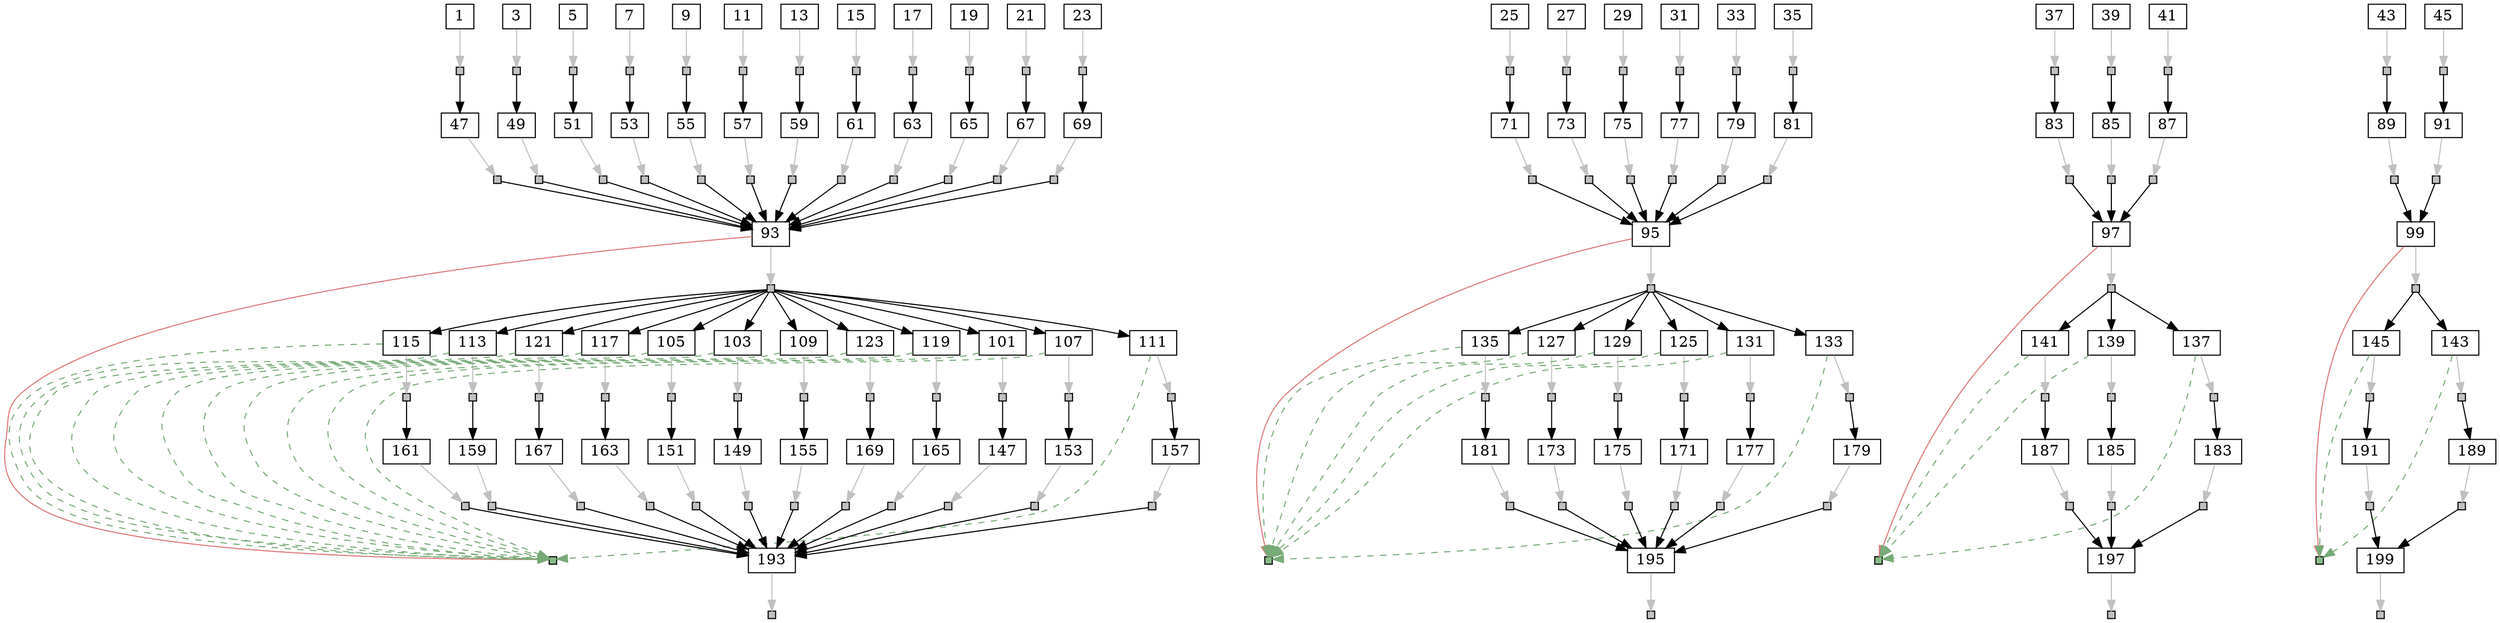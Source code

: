 strict digraph  {
	node [label="\N"];
	1	 [height=0,
		shape=rect,
		size=17.81,
		width=0];
	2	 [fillcolor=gray,
		height=0.1,
		label="",
		shape=rect,
		size=0,
		style=filled,
		width=0.1];
	1 -> 2	 [color=gray,
		size=41500484.0];
	47	 [height=0,
		shape=rect,
		size=607.35,
		width=0];
	2 -> 47	 [size=982130.0];
	3	 [height=0,
		shape=rect,
		size=18.54,
		width=0];
	4	 [fillcolor=gray,
		height=0.1,
		label="",
		shape=rect,
		size=0,
		style=filled,
		width=0.1];
	3 -> 4	 [color=gray,
		size=41581878.0];
	49	 [height=0,
		shape=rect,
		size=257.09,
		width=0];
	4 -> 49	 [size=1023849.0];
	5	 [height=0,
		shape=rect,
		size=19.18,
		width=0];
	6	 [fillcolor=gray,
		height=0.1,
		label="",
		shape=rect,
		size=0,
		style=filled,
		width=0.1];
	5 -> 6	 [color=gray,
		size=41485071.0];
	51	 [height=0,
		shape=rect,
		size=603.73,
		width=0];
	6 -> 51	 [size=1013137.0];
	7	 [height=0,
		shape=rect,
		size=18.12,
		width=0];
	8	 [fillcolor=gray,
		height=0.1,
		label="",
		shape=rect,
		size=0,
		style=filled,
		width=0.1];
	7 -> 8	 [color=gray,
		size=41517522.0];
	53	 [height=0,
		shape=rect,
		size=505.58,
		width=0];
	8 -> 53	 [size=991240.0];
	9	 [height=0,
		shape=rect,
		size=18.77,
		width=0];
	10	 [fillcolor=gray,
		height=0.1,
		label="",
		shape=rect,
		size=0,
		style=filled,
		width=0.1];
	9 -> 10	 [color=gray,
		size=41470809.0];
	55	 [height=0,
		shape=rect,
		size=314.71,
		width=0];
	10 -> 55	 [size=981524.0];
	11	 [height=0,
		shape=rect,
		size=18.5,
		width=0];
	12	 [fillcolor=gray,
		height=0.1,
		label="",
		shape=rect,
		size=0,
		style=filled,
		width=0.1];
	11 -> 12	 [color=gray,
		size=41595502.0];
	57	 [height=0,
		shape=rect,
		size=345.04,
		width=0];
	12 -> 57	 [size=1019094.0];
	13	 [height=0,
		shape=rect,
		size=18.03,
		width=0];
	14	 [fillcolor=gray,
		height=0.1,
		label="",
		shape=rect,
		size=0,
		style=filled,
		width=0.1];
	13 -> 14	 [color=gray,
		size=41472426.0];
	59	 [height=0,
		shape=rect,
		size=457.73,
		width=0];
	14 -> 59	 [size=945998.0];
	15	 [height=0,
		shape=rect,
		size=17.99,
		width=0];
	16	 [fillcolor=gray,
		height=0.1,
		label="",
		shape=rect,
		size=0,
		style=filled,
		width=0.1];
	15 -> 16	 [color=gray,
		size=41513361.0];
	61	 [height=0,
		shape=rect,
		size=486.41,
		width=0];
	16 -> 61	 [size=1008341.0];
	17	 [height=0,
		shape=rect,
		size=17.73,
		width=0];
	18	 [fillcolor=gray,
		height=0.1,
		label="",
		shape=rect,
		size=0,
		style=filled,
		width=0.1];
	17 -> 18	 [color=gray,
		size=41490016.0];
	63	 [height=0,
		shape=rect,
		size=575.47,
		width=0];
	18 -> 63	 [size=987558.0];
	19	 [height=0,
		shape=rect,
		size=17.7,
		width=0];
	20	 [fillcolor=gray,
		height=0.1,
		label="",
		shape=rect,
		size=0,
		style=filled,
		width=0.1];
	19 -> 20	 [color=gray,
		size=41530457.0];
	65	 [height=0,
		shape=rect,
		size=359.48,
		width=0];
	20 -> 65	 [size=997591.0];
	21	 [height=0,
		shape=rect,
		size=18.01,
		width=0];
	22	 [fillcolor=gray,
		height=0.1,
		label="",
		shape=rect,
		size=0,
		style=filled,
		width=0.1];
	21 -> 22	 [color=gray,
		size=41448097.0];
	67	 [height=0,
		shape=rect,
		size=436.12,
		width=0];
	22 -> 67	 [size=976832.0];
	23	 [height=0,
		shape=rect,
		size=17.97,
		width=0];
	24	 [fillcolor=gray,
		height=0.1,
		label="",
		shape=rect,
		size=0,
		style=filled,
		width=0.1];
	23 -> 24	 [color=gray,
		size=41544656.0];
	69	 [height=0,
		shape=rect,
		size=644.47,
		width=0];
	24 -> 69	 [size=1005101.0];
	25	 [height=0,
		shape=rect,
		size=18.43,
		width=0];
	26	 [fillcolor=gray,
		height=0.1,
		label="",
		shape=rect,
		size=0,
		style=filled,
		width=0.1];
	25 -> 26	 [color=gray,
		size=41532433.0];
	71	 [height=0,
		shape=rect,
		size=683.52,
		width=0];
	26 -> 71	 [size=1017471.0];
	27	 [height=0,
		shape=rect,
		size=17.81,
		width=0];
	28	 [fillcolor=gray,
		height=0.1,
		label="",
		shape=rect,
		size=0,
		style=filled,
		width=0.1];
	27 -> 28	 [color=gray,
		size=41506380.0];
	73	 [height=0,
		shape=rect,
		size=385.63,
		width=0];
	28 -> 73	 [size=989897.0];
	29	 [height=0,
		shape=rect,
		size=17.97,
		width=0];
	30	 [fillcolor=gray,
		height=0.1,
		label="",
		shape=rect,
		size=0,
		style=filled,
		width=0.1];
	29 -> 30	 [color=gray,
		size=41546282.0];
	75	 [height=0,
		shape=rect,
		size=516.67,
		width=0];
	30 -> 75	 [size=1002999.0];
	31	 [height=0,
		shape=rect,
		size=17.38,
		width=0];
	32	 [fillcolor=gray,
		height=0.1,
		label="",
		shape=rect,
		size=0,
		style=filled,
		width=0.1];
	31 -> 32	 [color=gray,
		size=41510706.0];
	77	 [height=0,
		shape=rect,
		size=519.84,
		width=0];
	32 -> 77	 [size=1004167.0];
	33	 [height=0,
		shape=rect,
		size=17.77,
		width=0];
	34	 [fillcolor=gray,
		height=0.1,
		label="",
		shape=rect,
		size=0,
		style=filled,
		width=0.1];
	33 -> 34	 [color=gray,
		size=41515292.0];
	79	 [height=0,
		shape=rect,
		size=331.85,
		width=0];
	34 -> 79	 [size=994116.0];
	35	 [height=0,
		shape=rect,
		size=18.39,
		width=0];
	36	 [fillcolor=gray,
		height=0.1,
		label="",
		shape=rect,
		size=0,
		style=filled,
		width=0.1];
	35 -> 36	 [color=gray,
		size=41495407.0];
	81	 [height=0,
		shape=rect,
		size=313.5,
		width=0];
	36 -> 81	 [size=981208.0];
	37	 [height=0,
		shape=rect,
		size=17.94,
		width=0];
	38	 [fillcolor=gray,
		height=0.1,
		label="",
		shape=rect,
		size=0,
		style=filled,
		width=0.1];
	37 -> 38	 [color=gray,
		size=41516389.0];
	83	 [height=0,
		shape=rect,
		size=622.37,
		width=0];
	38 -> 83	 [size=987236.0];
	39	 [height=0,
		shape=rect,
		size=18.16,
		width=0];
	40	 [fillcolor=gray,
		height=0.1,
		label="",
		shape=rect,
		size=0,
		style=filled,
		width=0.1];
	39 -> 40	 [color=gray,
		size=41475579.0];
	85	 [height=0,
		shape=rect,
		size=332.31,
		width=0];
	40 -> 85	 [size=983638.0];
	41	 [height=0,
		shape=rect,
		size=18.34,
		width=0];
	42	 [fillcolor=gray,
		height=0.1,
		label="",
		shape=rect,
		size=0,
		style=filled,
		width=0.1];
	41 -> 42	 [color=gray,
		size=41539545.0];
	87	 [height=0,
		shape=rect,
		size=254.96,
		width=0];
	42 -> 87	 [size=1016675.0];
	43	 [height=0,
		shape=rect,
		size=17.34,
		width=0];
	44	 [fillcolor=gray,
		height=0.1,
		label="",
		shape=rect,
		size=0,
		style=filled,
		width=0.1];
	43 -> 44	 [color=gray,
		size=41528532.0];
	89	 [height=0,
		shape=rect,
		size=657.29,
		width=0];
	44 -> 89	 [size=1025987.0];
	45	 [height=0,
		shape=rect,
		size=18.23,
		width=0];
	46	 [fillcolor=gray,
		height=0.1,
		label="",
		shape=rect,
		size=0,
		style=filled,
		width=0.1];
	45 -> 46	 [color=gray,
		size=41491118.0];
	91	 [height=0,
		shape=rect,
		size=241.85,
		width=0];
	46 -> 91	 [size=974090.0];
	48	 [fillcolor=gray,
		height=0.1,
		label="",
		shape=rect,
		size=0,
		style=filled,
		width=0.1];
	47 -> 48	 [color=gray,
		size=43175281.0];
	93	 [height=0,
		shape=rect,
		size=4.87,
		width=0];
	48 -> 93	 [size=235504.0];
	50	 [fillcolor=gray,
		height=0.1,
		label="",
		shape=rect,
		size=0,
		style=filled,
		width=0.1];
	49 -> 50	 [color=gray,
		size=43237706.0];
	50 -> 93	 [size=258254.0];
	52	 [fillcolor=gray,
		height=0.1,
		label="",
		shape=rect,
		size=0,
		style=filled,
		width=0.1];
	51 -> 52	 [color=gray,
		size=43131446.0];
	52 -> 93	 [size=238089.0];
	54	 [fillcolor=gray,
		height=0.1,
		label="",
		shape=rect,
		size=0,
		style=filled,
		width=0.1];
	53 -> 54	 [color=gray,
		size=43372185.0];
	54 -> 93	 [size=424480.0];
	56	 [fillcolor=gray,
		height=0.1,
		label="",
		shape=rect,
		size=0,
		style=filled,
		width=0.1];
	55 -> 56	 [color=gray,
		size=43261452.0];
	56 -> 93	 [size=350744.0];
	58	 [fillcolor=gray,
		height=0.1,
		label="",
		shape=rect,
		size=0,
		style=filled,
		width=0.1];
	57 -> 58	 [color=gray,
		size=43415222.0];
	58 -> 93	 [size=417391.0];
	60	 [fillcolor=gray,
		height=0.1,
		label="",
		shape=rect,
		size=0,
		style=filled,
		width=0.1];
	59 -> 60	 [color=gray,
		size=43127484.0];
	60 -> 93	 [size=179633.0];
	62	 [fillcolor=gray,
		height=0.1,
		label="",
		shape=rect,
		size=0,
		style=filled,
		width=0.1];
	61 -> 62	 [color=gray,
		size=43234142.0];
	62 -> 93	 [size=307699.0];
	64	 [fillcolor=gray,
		height=0.1,
		label="",
		shape=rect,
		size=0,
		style=filled,
		width=0.1];
	63 -> 64	 [color=gray,
		size=43345391.0];
	64 -> 93	 [size=421510.0];
	66	 [fillcolor=gray,
		height=0.1,
		label="",
		shape=rect,
		size=0,
		style=filled,
		width=0.1];
	65 -> 66	 [color=gray,
		size=43417128.0];
	66 -> 93	 [size=462839.0];
	68	 [fillcolor=gray,
		height=0.1,
		label="",
		shape=rect,
		size=0,
		style=filled,
		width=0.1];
	67 -> 68	 [color=gray,
		size=43083857.0];
	68 -> 93	 [size=191169.0];
	70	 [fillcolor=gray,
		height=0.1,
		label="",
		shape=rect,
		size=0,
		style=filled,
		width=0.1];
	69 -> 70	 [color=gray,
		size=43121980.0];
	70 -> 93	 [size=161002.0];
	72	 [fillcolor=gray,
		height=0.1,
		label="",
		shape=rect,
		size=0,
		style=filled,
		width=0.1];
	71 -> 72	 [color=gray,
		size=43297357.0];
	95	 [height=0,
		shape=rect,
		size=5.09,
		width=0];
	72 -> 95	 [size=360972.0];
	74	 [fillcolor=gray,
		height=0.1,
		label="",
		shape=rect,
		size=0,
		style=filled,
		width=0.1];
	73 -> 74	 [color=gray,
		size=43113959.0];
	74 -> 95	 [size=176053.0];
	76	 [fillcolor=gray,
		height=0.1,
		label="",
		shape=rect,
		size=0,
		style=filled,
		width=0.1];
	75 -> 76	 [color=gray,
		size=43296325.0];
	76 -> 95	 [size=331619.0];
	78	 [fillcolor=gray,
		height=0.1,
		label="",
		shape=rect,
		size=0,
		style=filled,
		width=0.1];
	77 -> 78	 [color=gray,
		size=43389667.0];
	78 -> 95	 [size=461705.0];
	80	 [fillcolor=gray,
		height=0.1,
		label="",
		shape=rect,
		size=0,
		style=filled,
		width=0.1];
	79 -> 80	 [color=gray,
		size=43261326.0];
	80 -> 95	 [size=318727.0];
	82	 [fillcolor=gray,
		height=0.1,
		label="",
		shape=rect,
		size=0,
		style=filled,
		width=0.1];
	81 -> 82	 [color=gray,
		size=43229553.0];
	82 -> 95	 [size=293931.0];
	84	 [fillcolor=gray,
		height=0.1,
		label="",
		shape=rect,
		size=0,
		style=filled,
		width=0.1];
	83 -> 84	 [color=gray,
		size=43285220.0];
	97	 [height=0,
		shape=rect,
		size=5.3,
		width=0];
	84 -> 97	 [size=334644.0];
	86	 [fillcolor=gray,
		height=0.1,
		label="",
		shape=rect,
		size=0,
		style=filled,
		width=0.1];
	85 -> 86	 [color=gray,
		size=43087740.0];
	86 -> 97	 [size=174376.0];
	88	 [fillcolor=gray,
		height=0.1,
		label="",
		shape=rect,
		size=0,
		style=filled,
		width=0.1];
	87 -> 88	 [color=gray,
		size=43131443.0];
	88 -> 97	 [size=187150.0];
	90	 [fillcolor=gray,
		height=0.1,
		label="",
		shape=rect,
		size=0,
		style=filled,
		width=0.1];
	89 -> 90	 [color=gray,
		size=43376548.0];
	99	 [height=0,
		shape=rect,
		size=5.34,
		width=0];
	90 -> 99	 [size=452580.0];
	92	 [fillcolor=gray,
		height=0.1,
		label="",
		shape=rect,
		size=0,
		style=filled,
		width=0.1];
	91 -> 92	 [color=gray,
		size=43101792.0];
	92 -> 99	 [size=163341.0];
	94	 [fillcolor=gray,
		height=0.1,
		label="",
		shape=rect,
		size=0,
		style=filled,
		width=0.1];
	93 -> 94	 [color=gray,
		size=30173.0];
	201	 [fillcolor="#88bb88",
		height=0.1,
		label="",
		shape=rect,
		size=0,
		style=filled,
		width=0.1];
	93 -> 201	 [color="#dd7777",
		size=166304.0,
		weight=0];
	101	 [height=0,
		shape=rect,
		size=5.09,
		width=0];
	94 -> 101	 [size=0];
	103	 [height=0,
		shape=rect,
		size=5.12,
		width=0];
	94 -> 103	 [size=0];
	105	 [height=0,
		shape=rect,
		size=6.36,
		width=0];
	94 -> 105	 [size=0];
	107	 [height=0,
		shape=rect,
		size=4.82,
		width=0];
	94 -> 107	 [size=0];
	109	 [height=0,
		shape=rect,
		size=5.44,
		width=0];
	94 -> 109	 [size=0];
	111	 [height=0,
		shape=rect,
		size=5.1,
		width=0];
	94 -> 111	 [size=0];
	113	 [height=0,
		shape=rect,
		size=4.63,
		width=0];
	94 -> 113	 [size=0];
	115	 [height=0,
		shape=rect,
		size=5.28,
		width=0];
	94 -> 115	 [size=0];
	117	 [height=0,
		shape=rect,
		size=4.84,
		width=0];
	94 -> 117	 [size=0];
	119	 [height=0,
		shape=rect,
		size=5.21,
		width=0];
	94 -> 119	 [size=0];
	121	 [height=0,
		shape=rect,
		size=4.85,
		width=0];
	94 -> 121	 [size=0];
	123	 [height=0,
		shape=rect,
		size=5.07,
		width=0];
	94 -> 123	 [size=0];
	96	 [fillcolor=gray,
		height=0.1,
		label="",
		shape=rect,
		size=0,
		style=filled,
		width=0.1];
	95 -> 96	 [color=gray,
		size=17079.0];
	202	 [fillcolor="#88bb88",
		height=0.1,
		label="",
		shape=rect,
		size=0,
		style=filled,
		width=0.1];
	95 -> 202	 [color="#dd7777",
		size=166304.0,
		weight=0];
	125	 [height=0,
		shape=rect,
		size=4.91,
		width=0];
	96 -> 125	 [size=0];
	127	 [height=0,
		shape=rect,
		size=5.13,
		width=0];
	96 -> 127	 [size=0];
	129	 [height=0,
		shape=rect,
		size=4.78,
		width=0];
	96 -> 129	 [size=0];
	131	 [height=0,
		shape=rect,
		size=5.36,
		width=0];
	96 -> 131	 [size=0];
	133	 [height=0,
		shape=rect,
		size=5.14,
		width=0];
	96 -> 133	 [size=0];
	135	 [height=0,
		shape=rect,
		size=5.52,
		width=0];
	96 -> 135	 [size=0];
	98	 [fillcolor=gray,
		height=0.1,
		label="",
		shape=rect,
		size=0,
		style=filled,
		width=0.1];
	97 -> 98	 [color=gray,
		size=19499.0];
	203	 [fillcolor="#88bb88",
		height=0.1,
		label="",
		shape=rect,
		size=0,
		style=filled,
		width=0.1];
	97 -> 203	 [color="#dd7777",
		size=166304.0,
		weight=0];
	137	 [height=0,
		shape=rect,
		size=5.12,
		width=0];
	98 -> 137	 [size=0];
	139	 [height=0,
		shape=rect,
		size=5.22,
		width=0];
	98 -> 139	 [size=0];
	141	 [height=0,
		shape=rect,
		size=5.82,
		width=0];
	98 -> 141	 [size=0];
	100	 [fillcolor=gray,
		height=0.1,
		label="",
		shape=rect,
		size=0,
		style=filled,
		width=0.1];
	99 -> 100	 [color=gray,
		size=32010.0];
	204	 [fillcolor="#88bb88",
		height=0.1,
		label="",
		shape=rect,
		size=0,
		style=filled,
		width=0.1];
	99 -> 204	 [color="#dd7777",
		size=166304.0,
		weight=0];
	143	 [height=0,
		shape=rect,
		size=5.34,
		width=0];
	100 -> 143	 [size=0];
	145	 [height=0,
		shape=rect,
		size=5.48,
		width=0];
	100 -> 145	 [size=0];
	102	 [fillcolor=gray,
		height=0.1,
		label="",
		shape=rect,
		size=0,
		style=filled,
		width=0.1];
	101 -> 102	 [color=gray,
		size=46960.0];
	101 -> 201	 [color="#77aa77",
		size=0,
		style=dashed,
		weight=0];
	147	 [height=0,
		shape=rect,
		size=302.74,
		width=0];
	102 -> 147	 [size=16787.0];
	104	 [fillcolor=gray,
		height=0.1,
		label="",
		shape=rect,
		size=0,
		style=filled,
		width=0.1];
	103 -> 104	 [color=gray,
		size=40016.0];
	103 -> 201	 [color="#77aa77",
		size=0,
		style=dashed,
		weight=0];
	149	 [height=0,
		shape=rect,
		size=411.78,
		width=0];
	104 -> 149	 [size=9843.0];
	106	 [fillcolor=gray,
		height=0.1,
		label="",
		shape=rect,
		size=0,
		style=filled,
		width=0.1];
	105 -> 106	 [color=gray,
		size=45460.0];
	105 -> 201	 [color="#77aa77",
		size=0,
		style=dashed,
		weight=0];
	151	 [height=0,
		shape=rect,
		size=331.87,
		width=0];
	106 -> 151	 [size=15287.0];
	108	 [fillcolor=gray,
		height=0.1,
		label="",
		shape=rect,
		size=0,
		style=filled,
		width=0.1];
	107 -> 108	 [color=gray,
		size=44505.0];
	107 -> 201	 [color="#77aa77",
		size=0,
		style=dashed,
		weight=0];
	153	 [height=0,
		shape=rect,
		size=239.41,
		width=0];
	108 -> 153	 [size=14332.0];
	110	 [fillcolor=gray,
		height=0.1,
		label="",
		shape=rect,
		size=0,
		style=filled,
		width=0.1];
	109 -> 110	 [color=gray,
		size=49023.0];
	109 -> 201	 [color="#77aa77",
		size=0,
		style=dashed,
		weight=0];
	155	 [height=0,
		shape=rect,
		size=541.09,
		width=0];
	110 -> 155	 [size=18850.0];
	112	 [fillcolor=gray,
		height=0.1,
		label="",
		shape=rect,
		size=0,
		style=filled,
		width=0.1];
	111 -> 112	 [color=gray,
		size=49341.0];
	111 -> 201	 [color="#77aa77",
		size=0,
		style=dashed,
		weight=0];
	157	 [height=0,
		shape=rect,
		size=406.89,
		width=0];
	112 -> 157	 [size=19168.0];
	114	 [fillcolor=gray,
		height=0.1,
		label="",
		shape=rect,
		size=0,
		style=filled,
		width=0.1];
	113 -> 114	 [color=gray,
		size=44617.0];
	113 -> 201	 [color="#77aa77",
		size=0,
		style=dashed,
		weight=0];
	159	 [height=0,
		shape=rect,
		size=289.07,
		width=0];
	114 -> 159	 [size=14444.0];
	116	 [fillcolor=gray,
		height=0.1,
		label="",
		shape=rect,
		size=0,
		style=filled,
		width=0.1];
	115 -> 116	 [color=gray,
		size=39839.0];
	115 -> 201	 [color="#77aa77",
		size=0,
		style=dashed,
		weight=0];
	161	 [height=0,
		shape=rect,
		size=409.75,
		width=0];
	116 -> 161	 [size=9666.0];
	118	 [fillcolor=gray,
		height=0.1,
		label="",
		shape=rect,
		size=0,
		style=filled,
		width=0.1];
	117 -> 118	 [color=gray,
		size=36629.0];
	117 -> 201	 [color="#77aa77",
		size=0,
		style=dashed,
		weight=0];
	163	 [height=0,
		shape=rect,
		size=473.05,
		width=0];
	118 -> 163	 [size=6456.0];
	120	 [fillcolor=gray,
		height=0.1,
		label="",
		shape=rect,
		size=0,
		style=filled,
		width=0.1];
	119 -> 120	 [color=gray,
		size=40518.0];
	119 -> 201	 [color="#77aa77",
		size=0,
		style=dashed,
		weight=0];
	165	 [height=0,
		shape=rect,
		size=392.62,
		width=0];
	120 -> 165	 [size=10345.0];
	122	 [fillcolor=gray,
		height=0.1,
		label="",
		shape=rect,
		size=0,
		style=filled,
		width=0.1];
	121 -> 122	 [color=gray,
		size=39458.0];
	121 -> 201	 [color="#77aa77",
		size=0,
		style=dashed,
		weight=0];
	167	 [height=0,
		shape=rect,
		size=305.39,
		width=0];
	122 -> 167	 [size=9285.0];
	124	 [fillcolor=gray,
		height=0.1,
		label="",
		shape=rect,
		size=0,
		style=filled,
		width=0.1];
	123 -> 124	 [color=gray,
		size=40006.0];
	123 -> 201	 [color="#77aa77",
		size=0,
		style=dashed,
		weight=0];
	169	 [height=0,
		shape=rect,
		size=555.97,
		width=0];
	124 -> 169	 [size=9833.0];
	126	 [fillcolor=gray,
		height=0.1,
		label="",
		shape=rect,
		size=0,
		style=filled,
		width=0.1];
	125 -> 126	 [color=gray,
		size=27359.0];
	125 -> 202	 [color="#77aa77",
		size=0,
		style=dashed,
		weight=0];
	171	 [height=0,
		shape=rect,
		size=251.45,
		width=0];
	126 -> 171	 [size=10280.0];
	128	 [fillcolor=gray,
		height=0.1,
		label="",
		shape=rect,
		size=0,
		style=filled,
		width=0.1];
	127 -> 128	 [color=gray,
		size=26160.0];
	127 -> 202	 [color="#77aa77",
		size=0,
		style=dashed,
		weight=0];
	173	 [height=0,
		shape=rect,
		size=403.43,
		width=0];
	128 -> 173	 [size=9081.0];
	130	 [fillcolor=gray,
		height=0.1,
		label="",
		shape=rect,
		size=0,
		style=filled,
		width=0.1];
	129 -> 130	 [color=gray,
		size=35036.0];
	129 -> 202	 [color="#77aa77",
		size=0,
		style=dashed,
		weight=0];
	175	 [height=0,
		shape=rect,
		size=562.57,
		width=0];
	130 -> 175	 [size=17957.0];
	132	 [fillcolor=gray,
		height=0.1,
		label="",
		shape=rect,
		size=0,
		style=filled,
		width=0.1];
	131 -> 132	 [color=gray,
		size=32989.0];
	131 -> 202	 [color="#77aa77",
		size=0,
		style=dashed,
		weight=0];
	177	 [height=0,
		shape=rect,
		size=566.04,
		width=0];
	132 -> 177	 [size=15910.0];
	134	 [fillcolor=gray,
		height=0.1,
		label="",
		shape=rect,
		size=0,
		style=filled,
		width=0.1];
	133 -> 134	 [color=gray,
		size=35378.0];
	133 -> 202	 [color="#77aa77",
		size=0,
		style=dashed,
		weight=0];
	179	 [height=0,
		shape=rect,
		size=317.67,
		width=0];
	134 -> 179	 [size=18299.0];
	136	 [fillcolor=gray,
		height=0.1,
		label="",
		shape=rect,
		size=0,
		style=filled,
		width=0.1];
	135 -> 136	 [color=gray,
		size=35644.0];
	135 -> 202	 [color="#77aa77",
		size=0,
		style=dashed,
		weight=0];
	181	 [height=0,
		shape=rect,
		size=587.84,
		width=0];
	136 -> 181	 [size=18565.0];
	138	 [fillcolor=gray,
		height=0.1,
		label="",
		shape=rect,
		size=0,
		style=filled,
		width=0.1];
	137 -> 138	 [color=gray,
		size=29716.0];
	137 -> 203	 [color="#77aa77",
		size=0,
		style=dashed,
		weight=0];
	183	 [height=0,
		shape=rect,
		size=432.75,
		width=0];
	138 -> 183	 [size=10217.0];
	140	 [fillcolor=gray,
		height=0.1,
		label="",
		shape=rect,
		size=0,
		style=filled,
		width=0.1];
	139 -> 140	 [color=gray,
		size=33715.0];
	139 -> 203	 [color="#77aa77",
		size=0,
		style=dashed,
		weight=0];
	185	 [height=0,
		shape=rect,
		size=433.53,
		width=0];
	140 -> 185	 [size=14216.0];
	142	 [fillcolor=gray,
		height=0.1,
		label="",
		shape=rect,
		size=0,
		style=filled,
		width=0.1];
	141 -> 142	 [color=gray,
		size=35051.0];
	141 -> 203	 [color="#77aa77",
		size=0,
		style=dashed,
		weight=0];
	187	 [height=0,
		shape=rect,
		size=564.97,
		width=0];
	142 -> 187	 [size=15552.0];
	144	 [fillcolor=gray,
		height=0.1,
		label="",
		shape=rect,
		size=0,
		style=filled,
		width=0.1];
	143 -> 144	 [color=gray,
		size=44468.0];
	143 -> 204	 [color="#77aa77",
		size=0,
		style=dashed,
		weight=0];
	189	 [height=0,
		shape=rect,
		size=304.81,
		width=0];
	144 -> 189	 [size=12458.0];
	146	 [fillcolor=gray,
		height=0.1,
		label="",
		shape=rect,
		size=0,
		style=filled,
		width=0.1];
	145 -> 146	 [color=gray,
		size=41044.0];
	145 -> 204	 [color="#77aa77",
		size=0,
		style=dashed,
		weight=0];
	191	 [height=0,
		shape=rect,
		size=376.95,
		width=0];
	146 -> 191	 [size=9034.0];
	148	 [fillcolor=gray,
		height=0.1,
		label="",
		shape=rect,
		size=0,
		style=filled,
		width=0.1];
	147 -> 148	 [color=gray,
		size=43114133.0];
	193	 [height=0,
		shape=rect,
		size=5.27,
		width=0];
	148 -> 193	 [size=174356.0];
	150	 [fillcolor=gray,
		height=0.1,
		label="",
		shape=rect,
		size=0,
		style=filled,
		width=0.1];
	149 -> 150	 [color=gray,
		size=43180410.0];
	150 -> 193	 [size=200958.0];
	152	 [fillcolor=gray,
		height=0.1,
		label="",
		shape=rect,
		size=0,
		style=filled,
		width=0.1];
	151 -> 152	 [color=gray,
		size=43092149.0];
	152 -> 193	 [size=198792.0];
	154	 [fillcolor=gray,
		height=0.1,
		label="",
		shape=rect,
		size=0,
		style=filled,
		width=0.1];
	153 -> 154	 [color=gray,
		size=43394172.0];
	154 -> 193	 [size=446467.0];
	156	 [fillcolor=gray,
		height=0.1,
		label="",
		shape=rect,
		size=0,
		style=filled,
		width=0.1];
	155 -> 156	 [color=gray,
		size=43145604.0];
	156 -> 193	 [size=234896.0];
	158	 [fillcolor=gray,
		height=0.1,
		label="",
		shape=rect,
		size=0,
		style=filled,
		width=0.1];
	157 -> 158	 [color=gray,
		size=43380504.0];
	158 -> 193	 [size=382673.0];
	160	 [fillcolor=gray,
		height=0.1,
		label="",
		shape=rect,
		size=0,
		style=filled,
		width=0.1];
	159 -> 160	 [color=gray,
		size=43306939.0];
	160 -> 193	 [size=359088.0];
	162	 [fillcolor=gray,
		height=0.1,
		label="",
		shape=rect,
		size=0,
		style=filled,
		width=0.1];
	161 -> 162	 [color=gray,
		size=43112489.0];
	162 -> 193	 [size=186046.0];
	164	 [fillcolor=gray,
		height=0.1,
		label="",
		shape=rect,
		size=0,
		style=filled,
		width=0.1];
	163 -> 164	 [color=gray,
		size=43249305.0];
	164 -> 193	 [size=325424.0];
	166	 [fillcolor=gray,
		height=0.1,
		label="",
		shape=rect,
		size=0,
		style=filled,
		width=0.1];
	165 -> 166	 [color=gray,
		size=43201172.0];
	166 -> 193	 [size=246883.0];
	168	 [fillcolor=gray,
		height=0.1,
		label="",
		shape=rect,
		size=0,
		style=filled,
		width=0.1];
	167 -> 168	 [color=gray,
		size=43247573.0];
	168 -> 193	 [size=354885.0];
	170	 [fillcolor=gray,
		height=0.1,
		label="",
		shape=rect,
		size=0,
		style=filled,
		width=0.1];
	169 -> 170	 [color=gray,
		size=43275028.0];
	170 -> 193	 [size=314050.0];
	172	 [fillcolor=gray,
		height=0.1,
		label="",
		shape=rect,
		size=0,
		style=filled,
		width=0.1];
	171 -> 172	 [color=gray,
		size=43319718.0];
	195	 [height=0,
		shape=rect,
		size=5.27,
		width=0];
	172 -> 195	 [size=383333.0];
	174	 [fillcolor=gray,
		height=0.1,
		label="",
		shape=rect,
		size=0,
		style=filled,
		width=0.1];
	173 -> 174	 [color=gray,
		size=43243277.0];
	174 -> 195	 [size=305371.0];
	176	 [fillcolor=gray,
		height=0.1,
		label="",
		shape=rect,
		size=0,
		style=filled,
		width=0.1];
	175 -> 176	 [color=gray,
		size=43395278.0];
	176 -> 195	 [size=430572.0];
	178	 [fillcolor=gray,
		height=0.1,
		label="",
		shape=rect,
		size=0,
		style=filled,
		width=0.1];
	177 -> 178	 [color=gray,
		size=43362688.0];
	178 -> 195	 [size=434726.0];
	180	 [fillcolor=gray,
		height=0.1,
		label="",
		shape=rect,
		size=0,
		style=filled,
		width=0.1];
	179 -> 180	 [color=gray,
		size=43244993.0];
	180 -> 195	 [size=302394.0];
	182	 [fillcolor=gray,
		height=0.1,
		label="",
		shape=rect,
		size=0,
		style=filled,
		width=0.1];
	181 -> 182	 [color=gray,
		size=43179628.0];
	182 -> 195	 [size=244006.0];
	184	 [fillcolor=gray,
		height=0.1,
		label="",
		shape=rect,
		size=0,
		style=filled,
		width=0.1];
	183 -> 184	 [color=gray,
		size=43151108.0];
	197	 [height=0,
		shape=rect,
		size=5.32,
		width=0];
	184 -> 197	 [size=200532.0];
	186	 [fillcolor=gray,
		height=0.1,
		label="",
		shape=rect,
		size=0,
		style=filled,
		width=0.1];
	185 -> 186	 [color=gray,
		size=43248126.0];
	186 -> 197	 [size=334762.0];
	188	 [fillcolor=gray,
		height=0.1,
		label="",
		shape=rect,
		size=0,
		style=filled,
		width=0.1];
	187 -> 188	 [color=gray,
		size=43311256.0];
	188 -> 197	 [size=366963.0];
	190	 [fillcolor=gray,
		height=0.1,
		label="",
		shape=rect,
		size=0,
		style=filled,
		width=0.1];
	189 -> 190	 [color=gray,
		size=43172267.0];
	199	 [height=0,
		shape=rect,
		size=5.13,
		width=0];
	190 -> 199	 [size=248299.0];
	192	 [fillcolor=gray,
		height=0.1,
		label="",
		shape=rect,
		size=0,
		style=filled,
		width=0.1];
	191 -> 192	 [color=gray,
		size=43104755.0];
	192 -> 199	 [size=166304.0];
	194	 [fillcolor=gray,
		height=0.1,
		label="",
		shape=rect,
		size=0,
		style=filled,
		width=0.1];
	193 -> 194	 [color=gray,
		size=27741.0];
	196	 [fillcolor=gray,
		height=0.1,
		label="",
		shape=rect,
		size=0,
		style=filled,
		width=0.1];
	195 -> 196	 [color=gray,
		size=26118.0];
	198	 [fillcolor=gray,
		height=0.1,
		label="",
		shape=rect,
		size=0,
		style=filled,
		width=0.1];
	197 -> 198	 [color=gray,
		size=25304.0];
	200	 [fillcolor=gray,
		height=0.1,
		label="",
		shape=rect,
		size=0,
		style=filled,
		width=0.1];
	199 -> 200	 [color=gray,
		size=30299.0];
}

